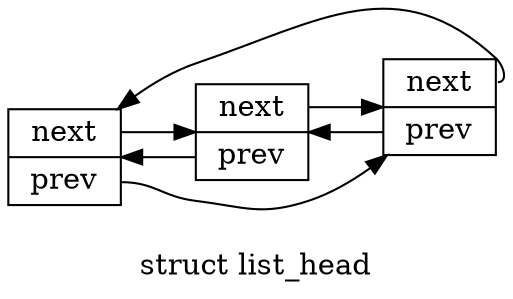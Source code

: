 digraph {
    label = "\nstruct list_head";
    rankdir = LR; // 布局从左到右
    node [shape = record];
    listnode1 [label = "<next>next | <prev>prev "];
    listnode2 [label = "<next>next | <prev>prev "];
    listnode3 [label = "<next>next | <prev>prev "];

    node [shape = plaintext, label = "NULL"];

    listnode1:prev -> listnode3;
    listnode1:next -> listnode2;
    listnode2:next -> listnode3;
    listnode2:prev -> listnode1;
    listnode3:next:e -> listnode1;
    listnode3:prev -> listnode2;
}

